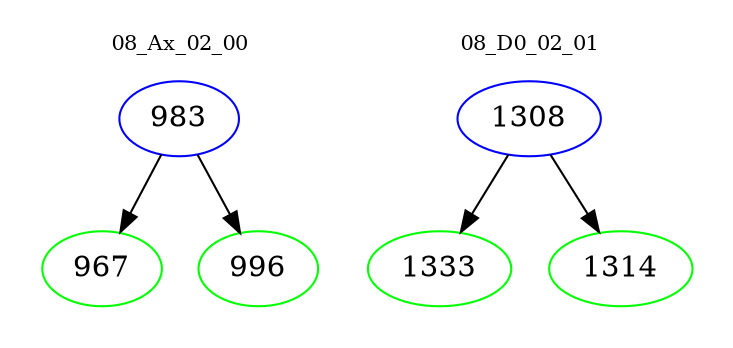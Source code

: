 digraph{
subgraph cluster_0 {
color = white
label = "08_Ax_02_00";
fontsize=10;
T0_983 [label="983", color="blue"]
T0_983 -> T0_967 [color="black"]
T0_967 [label="967", color="green"]
T0_983 -> T0_996 [color="black"]
T0_996 [label="996", color="green"]
}
subgraph cluster_1 {
color = white
label = "08_D0_02_01";
fontsize=10;
T1_1308 [label="1308", color="blue"]
T1_1308 -> T1_1333 [color="black"]
T1_1333 [label="1333", color="green"]
T1_1308 -> T1_1314 [color="black"]
T1_1314 [label="1314", color="green"]
}
}
